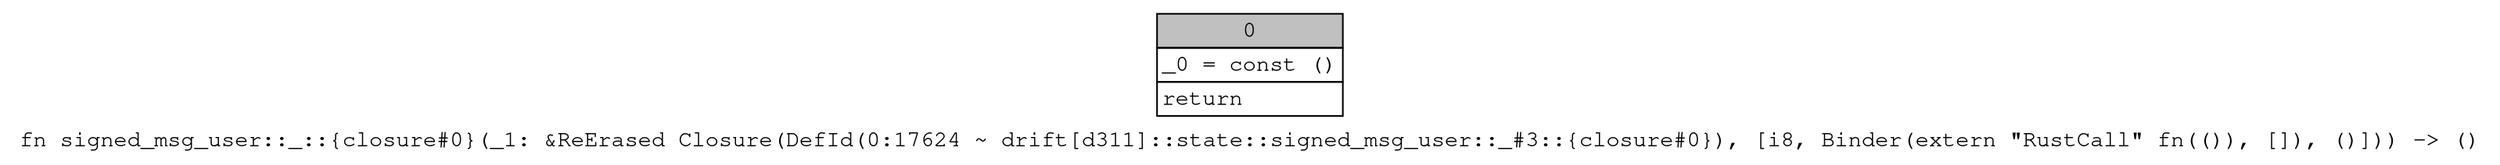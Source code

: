 digraph Mir_0_17624 {
    graph [fontname="Courier, monospace"];
    node [fontname="Courier, monospace"];
    edge [fontname="Courier, monospace"];
    label=<fn signed_msg_user::_::{closure#0}(_1: &amp;ReErased Closure(DefId(0:17624 ~ drift[d311]::state::signed_msg_user::_#3::{closure#0}), [i8, Binder(extern &quot;RustCall&quot; fn(()), []), ()])) -&gt; ()<br align="left"/>>;
    bb0__0_17624 [shape="none", label=<<table border="0" cellborder="1" cellspacing="0"><tr><td bgcolor="gray" align="center" colspan="1">0</td></tr><tr><td align="left" balign="left">_0 = const ()<br/></td></tr><tr><td align="left">return</td></tr></table>>];
}
